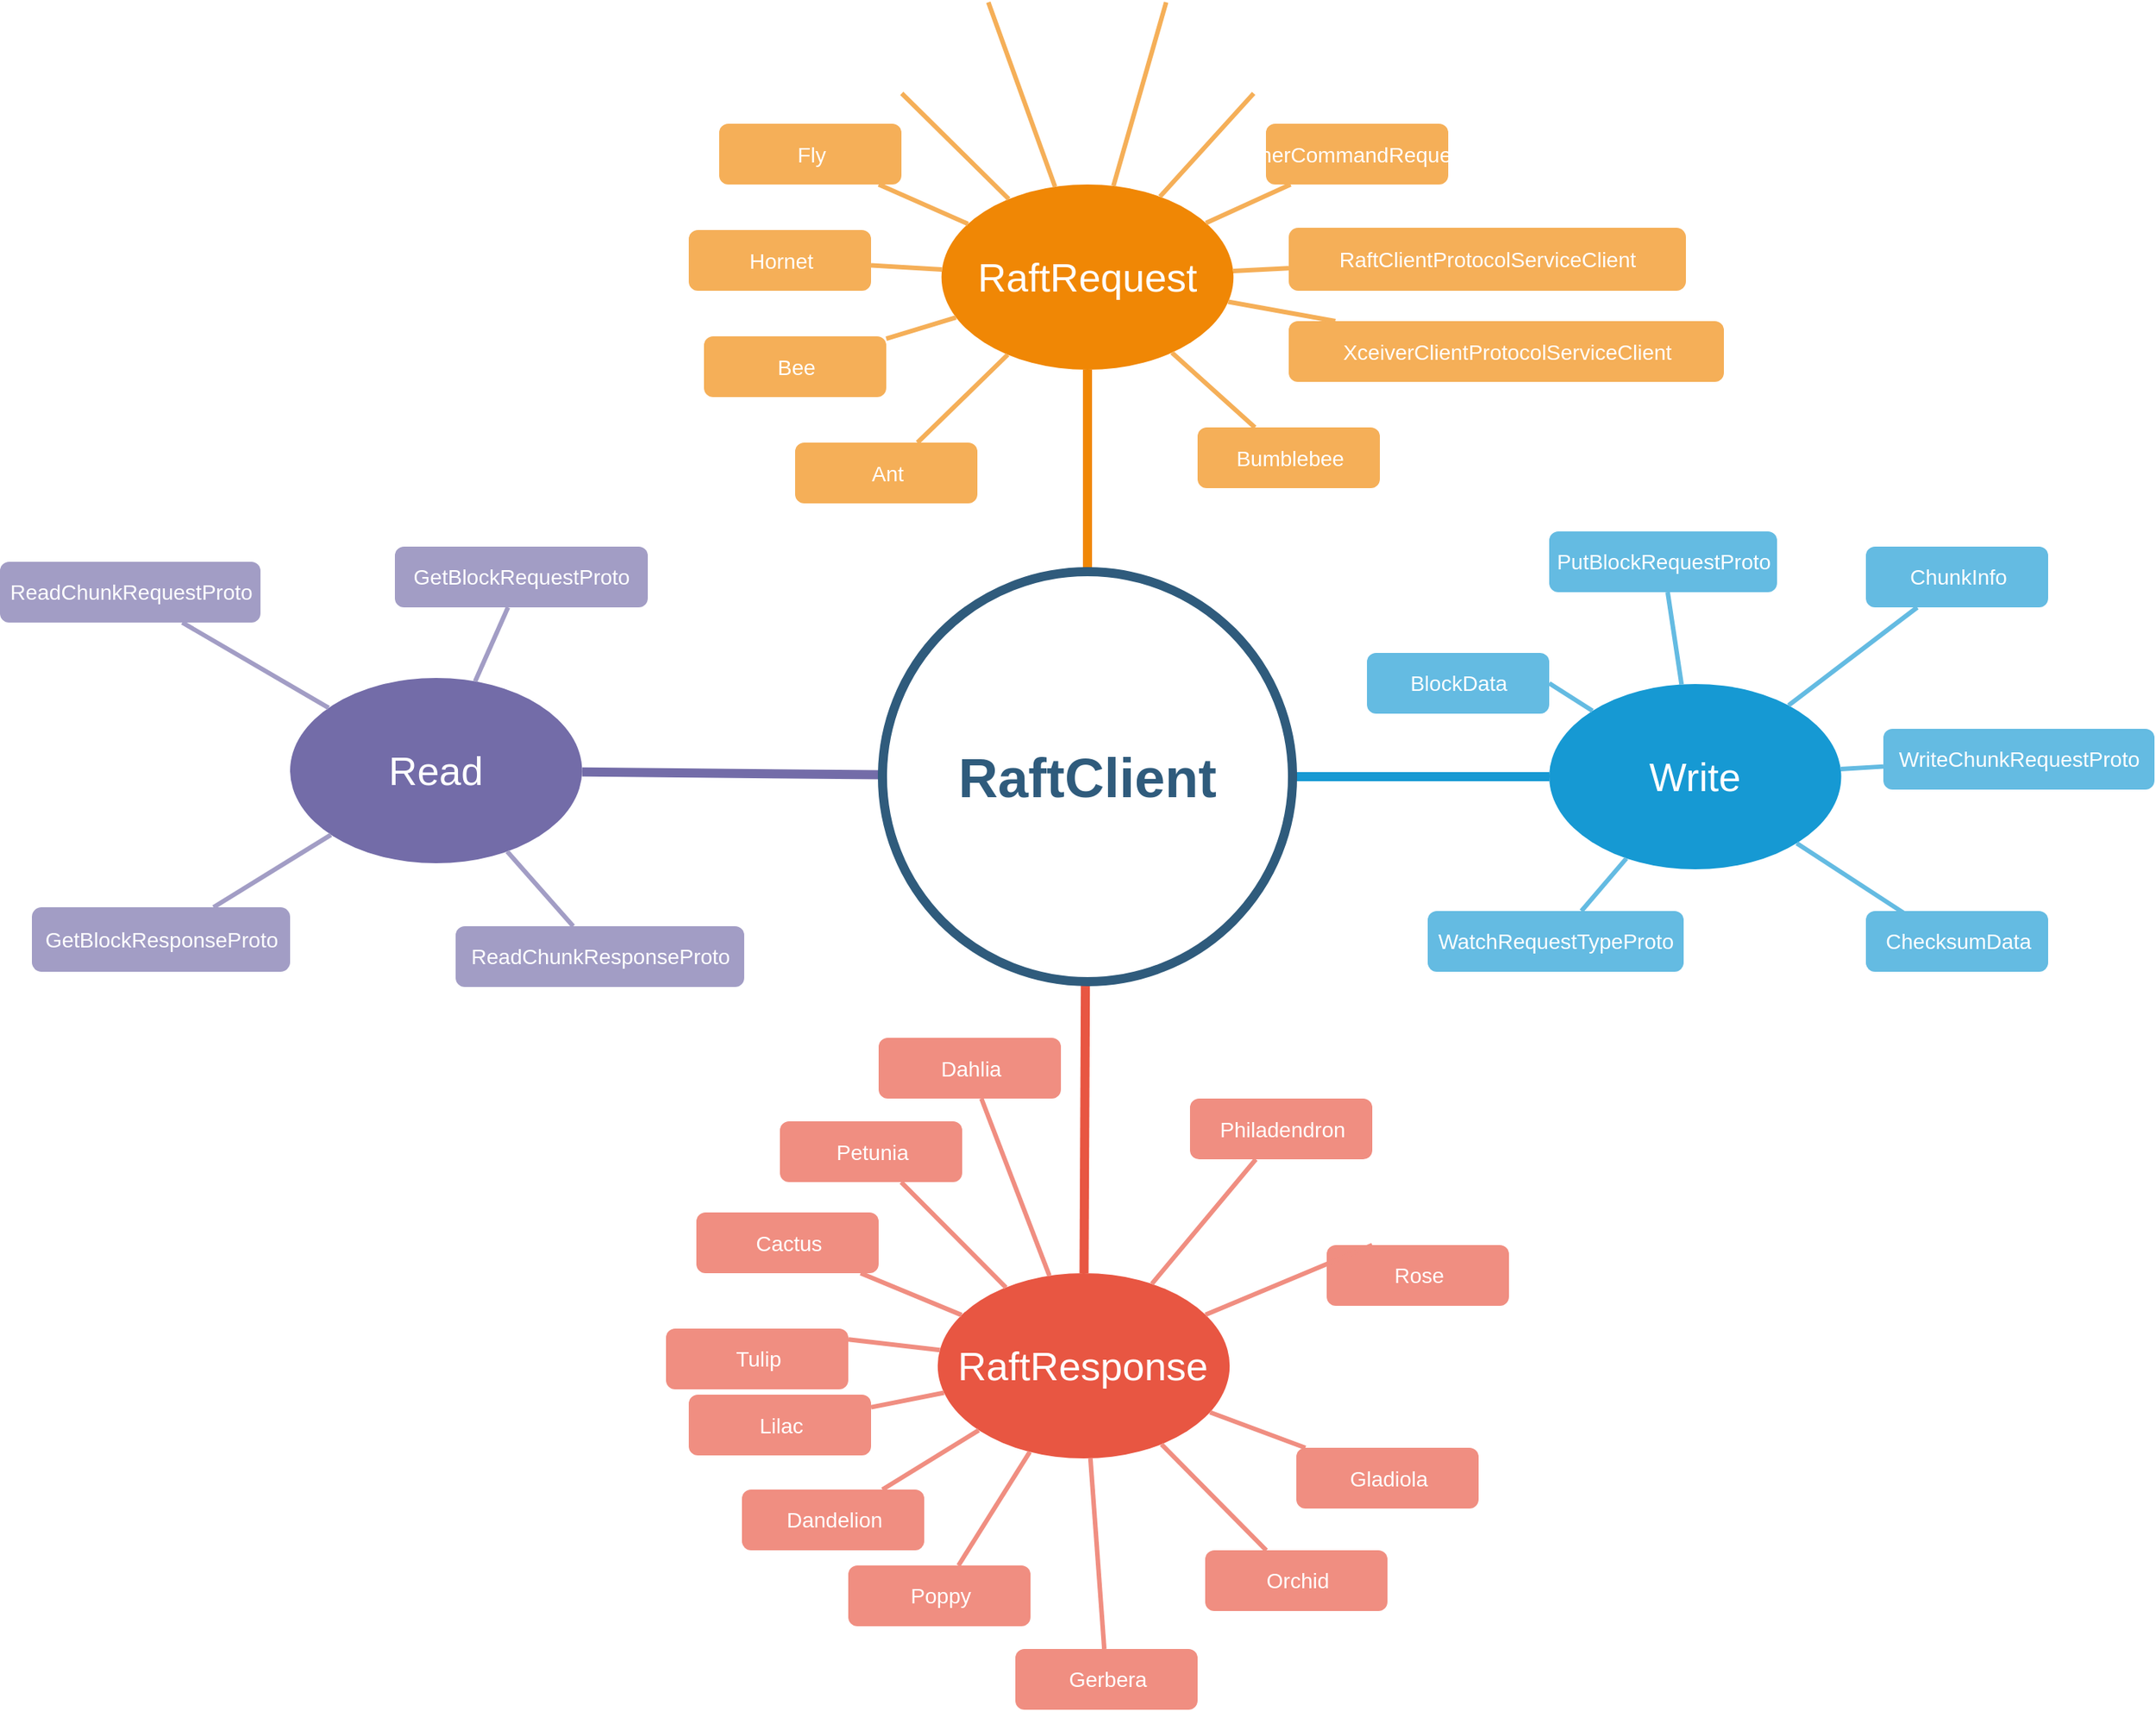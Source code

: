 <mxfile version="14.4.8" type="github">
  <diagram id="6a731a19-8d31-9384-78a2-239565b7b9f0" name="Page-1">
    <mxGraphModel dx="652" dy="355" grid="1" gridSize="10" guides="1" tooltips="1" connect="1" arrows="1" fold="1" page="1" pageScale="1" pageWidth="1169" pageHeight="827" background="#ffffff" math="0" shadow="0">
      <root>
        <mxCell id="0" />
        <mxCell id="1" parent="0" />
        <mxCell id="1351" value="&lt;font style=&quot;font-size: 26px&quot;&gt;RaftRequest&lt;/font&gt;" style="ellipse;whiteSpace=wrap;html=1;shadow=0;fontFamily=Helvetica;fontSize=14;fontColor=#FFFFFF;align=center;strokeWidth=3;fillColor=#F08705;strokeColor=none;gradientColor=none;" parent="1" vertex="1">
          <mxGeometry x="999.87" y="421.5" width="192.25" height="122.02" as="geometry" />
        </mxCell>
        <mxCell id="1353" value="&lt;font style=&quot;font-size: 26px&quot;&gt;Write&lt;/font&gt;" style="ellipse;whiteSpace=wrap;html=1;shadow=0;fontFamily=Helvetica;fontSize=14;fontColor=#FFFFFF;align=center;strokeWidth=3;fillColor=#1699D3;strokeColor=none;" parent="1" vertex="1">
          <mxGeometry x="1400" y="750.49" width="192.25" height="122.02" as="geometry" />
        </mxCell>
        <mxCell id="1356" value="&lt;font style=&quot;font-size: 26px&quot;&gt;RaftResponse&lt;/font&gt;" style="ellipse;whiteSpace=wrap;html=1;shadow=0;fontFamily=Helvetica;fontSize=14;fontColor=#FFFFFF;align=center;strokeWidth=3;fillColor=#E85642;strokeColor=none;" parent="1" vertex="1">
          <mxGeometry x="997.38" y="1138.51" width="192.25" height="122.02" as="geometry" />
        </mxCell>
        <mxCell id="1357" value="Ant" style="rounded=1;fillColor=#f5af58;strokeColor=none;strokeWidth=3;shadow=0;html=1;fontColor=#FFFFFF;fontSize=14;" parent="1" vertex="1">
          <mxGeometry x="903.5" y="591.5" width="120" height="40" as="geometry" />
        </mxCell>
        <mxCell id="1360" style="endArrow=none;strokeWidth=6;strokeColor=#f08705;html=1;fontSize=14;" parent="1" source="1515" target="1351" edge="1">
          <mxGeometry relative="1" as="geometry" />
        </mxCell>
        <mxCell id="1362" style="endArrow=none;strokeWidth=6;strokeColor=#1699D3;html=1;fontSize=14;" parent="1" source="1515" target="1353" edge="1">
          <mxGeometry relative="1" as="geometry" />
        </mxCell>
        <mxCell id="1363" style="endArrow=none;strokeWidth=6;strokeColor=#736CA8;html=1;fontSize=14;" parent="1" source="1515" target="1516" edge="1">
          <mxGeometry relative="1" as="geometry" />
        </mxCell>
        <mxCell id="1366" value="" style="edgeStyle=none;endArrow=none;strokeWidth=6;strokeColor=#E85642;html=1;fontSize=14;" parent="1" target="1356" edge="1">
          <mxGeometry x="181" y="205.01" width="100" height="100" as="geometry">
            <mxPoint x="1094.726" y="925.004" as="sourcePoint" />
            <mxPoint x="281" y="205.01" as="targetPoint" />
          </mxGeometry>
        </mxCell>
        <mxCell id="1388" value="Bee" style="rounded=1;fillColor=#f5af58;strokeColor=none;strokeWidth=3;shadow=0;html=1;fontColor=#FFFFFF;fontSize=14;" parent="1" vertex="1">
          <mxGeometry x="843.5" y="521.5" width="120" height="40" as="geometry" />
        </mxCell>
        <mxCell id="1389" value="Hornet" style="rounded=1;fillColor=#f5af58;strokeColor=none;strokeWidth=3;shadow=0;html=1;fontColor=#FFFFFF;fontSize=14;" parent="1" vertex="1">
          <mxGeometry x="833.5" y="451.5" width="120" height="40" as="geometry" />
        </mxCell>
        <mxCell id="1390" value="Fly" style="rounded=1;fillColor=#f5af58;strokeColor=none;strokeWidth=3;shadow=0;html=1;fontColor=#FFFFFF;fontSize=14;" parent="1" vertex="1">
          <mxGeometry x="853.5" y="381.5" width="120" height="40" as="geometry" />
        </mxCell>
        <mxCell id="1395" value="ContainerCommandRequestProto" style="rounded=1;fillColor=#f5af58;strokeColor=none;strokeWidth=3;shadow=0;html=1;fontColor=#FFFFFF;fontSize=14;" parent="1" vertex="1">
          <mxGeometry x="1213.5" y="381.5" width="120" height="40" as="geometry" />
        </mxCell>
        <mxCell id="1396" value="RaftClientProtocolServiceClient" style="rounded=1;fillColor=#f5af58;strokeColor=none;strokeWidth=3;shadow=0;html=1;fontColor=#FFFFFF;fontSize=14;" parent="1" vertex="1">
          <mxGeometry x="1228.5" y="450" width="261.5" height="41.5" as="geometry" />
        </mxCell>
        <mxCell id="1397" value="XceiverClientProtocolServiceClient" style="rounded=1;fillColor=#f5af58;strokeColor=none;strokeWidth=3;shadow=0;html=1;fontColor=#FFFFFF;fontSize=14;" parent="1" vertex="1">
          <mxGeometry x="1228.5" y="511.5" width="286.5" height="40" as="geometry" />
        </mxCell>
        <mxCell id="1398" value="Bumblebee" style="rounded=1;fillColor=#f5af58;strokeColor=none;strokeWidth=3;shadow=0;html=1;fontColor=#FFFFFF;fontSize=14;" parent="1" vertex="1">
          <mxGeometry x="1168.5" y="581.5" width="120" height="40" as="geometry" />
        </mxCell>
        <mxCell id="1399" value="" style="edgeStyle=none;endArrow=none;strokeWidth=3;strokeColor=#F5AF58;html=1;fontSize=14;" parent="1" source="1351" target="1357" edge="1">
          <mxGeometry x="-66.5" y="201.5" width="100" height="100" as="geometry">
            <mxPoint x="-66.5" y="301.5" as="sourcePoint" />
            <mxPoint x="33.5" y="201.5" as="targetPoint" />
          </mxGeometry>
        </mxCell>
        <mxCell id="1400" value="" style="edgeStyle=none;endArrow=none;strokeWidth=3;strokeColor=#F5AF58;html=1;fontSize=14;" parent="1" source="1351" target="1388" edge="1">
          <mxGeometry x="-66.5" y="201.5" width="100" height="100" as="geometry">
            <mxPoint x="-66.5" y="301.5" as="sourcePoint" />
            <mxPoint x="33.5" y="201.5" as="targetPoint" />
          </mxGeometry>
        </mxCell>
        <mxCell id="1401" value="" style="edgeStyle=none;endArrow=none;strokeWidth=3;strokeColor=#F5AF58;html=1;fontSize=14;" parent="1" source="1351" target="1389" edge="1">
          <mxGeometry x="-66.5" y="201.5" width="100" height="100" as="geometry">
            <mxPoint x="-66.5" y="301.5" as="sourcePoint" />
            <mxPoint x="33.5" y="201.5" as="targetPoint" />
          </mxGeometry>
        </mxCell>
        <mxCell id="1402" value="" style="edgeStyle=none;endArrow=none;strokeWidth=3;strokeColor=#F5AF58;html=1;fontSize=14;" parent="1" source="1351" target="1390" edge="1">
          <mxGeometry x="-66.5" y="201.5" width="100" height="100" as="geometry">
            <mxPoint x="-66.5" y="301.5" as="sourcePoint" />
            <mxPoint x="33.5" y="201.5" as="targetPoint" />
          </mxGeometry>
        </mxCell>
        <mxCell id="1403" value="" style="edgeStyle=none;endArrow=none;strokeWidth=3;strokeColor=#F5AF58;html=1;fontSize=14;" parent="1" source="1351" edge="1">
          <mxGeometry x="-66.5" y="201.5" width="100" height="100" as="geometry">
            <mxPoint x="-66.5" y="301.5" as="sourcePoint" />
            <mxPoint x="973.711" y="361.5" as="targetPoint" />
          </mxGeometry>
        </mxCell>
        <mxCell id="1404" value="" style="edgeStyle=none;endArrow=none;strokeWidth=3;strokeColor=#F5AF58;html=1;fontSize=14;" parent="1" source="1351" edge="1">
          <mxGeometry x="-66.5" y="201.5" width="100" height="100" as="geometry">
            <mxPoint x="-66.5" y="301.5" as="sourcePoint" />
            <mxPoint x="1030.713" y="301.5" as="targetPoint" />
          </mxGeometry>
        </mxCell>
        <mxCell id="1405" value="" style="edgeStyle=none;endArrow=none;strokeWidth=3;strokeColor=#F5AF58;html=1;fontSize=14;" parent="1" source="1351" edge="1">
          <mxGeometry x="-66.5" y="201.5" width="100" height="100" as="geometry">
            <mxPoint x="-66.5" y="301.5" as="sourcePoint" />
            <mxPoint x="1147.778" y="301.5" as="targetPoint" />
          </mxGeometry>
        </mxCell>
        <mxCell id="1406" value="" style="edgeStyle=none;endArrow=none;strokeWidth=3;strokeColor=#F5AF58;html=1;fontSize=14;" parent="1" source="1351" edge="1">
          <mxGeometry x="-66.5" y="201.5" width="100" height="100" as="geometry">
            <mxPoint x="-66.5" y="301.5" as="sourcePoint" />
            <mxPoint x="1205.415" y="361.5" as="targetPoint" />
          </mxGeometry>
        </mxCell>
        <mxCell id="1407" value="" style="edgeStyle=none;endArrow=none;strokeWidth=3;strokeColor=#F5AF58;html=1;fontSize=14;" parent="1" source="1351" target="1395" edge="1">
          <mxGeometry x="-66.5" y="201.5" width="100" height="100" as="geometry">
            <mxPoint x="-66.5" y="301.5" as="sourcePoint" />
            <mxPoint x="33.5" y="201.5" as="targetPoint" />
          </mxGeometry>
        </mxCell>
        <mxCell id="1408" value="" style="edgeStyle=none;endArrow=none;strokeWidth=3;strokeColor=#F5AF58;html=1;fontSize=14;" parent="1" source="1351" target="1396" edge="1">
          <mxGeometry x="-66.5" y="201.5" width="100" height="100" as="geometry">
            <mxPoint x="-66.5" y="301.5" as="sourcePoint" />
            <mxPoint x="33.5" y="201.5" as="targetPoint" />
          </mxGeometry>
        </mxCell>
        <mxCell id="1409" value="" style="edgeStyle=none;endArrow=none;strokeWidth=3;strokeColor=#F5AF58;html=1;fontSize=14;" parent="1" source="1351" target="1397" edge="1">
          <mxGeometry x="-66.5" y="201.5" width="100" height="100" as="geometry">
            <mxPoint x="-66.5" y="301.5" as="sourcePoint" />
            <mxPoint x="33.5" y="201.5" as="targetPoint" />
          </mxGeometry>
        </mxCell>
        <mxCell id="1410" value="" style="edgeStyle=none;endArrow=none;strokeWidth=3;strokeColor=#F5AF58;html=1;fontSize=14;" parent="1" source="1351" target="1398" edge="1">
          <mxGeometry x="-66.5" y="201.5" width="100" height="100" as="geometry">
            <mxPoint x="-66.5" y="301.5" as="sourcePoint" />
            <mxPoint x="33.5" y="201.5" as="targetPoint" />
          </mxGeometry>
        </mxCell>
        <mxCell id="1435" value="WatchRequestTypeProto" style="rounded=1;fillColor=#64BBE2;strokeColor=none;strokeWidth=3;shadow=0;html=1;fontColor=#FFFFFF;fontSize=14;" parent="1" vertex="1">
          <mxGeometry x="1320" y="900" width="168.5" height="40" as="geometry" />
        </mxCell>
        <mxCell id="1436" value="BlockData" style="rounded=1;fillColor=#64BBE2;strokeColor=none;strokeWidth=3;shadow=0;html=1;fontColor=#FFFFFF;fontSize=14;" parent="1" vertex="1">
          <mxGeometry x="1280" y="730" width="120" height="40" as="geometry" />
        </mxCell>
        <mxCell id="1437" value="PutBlockRequestProto" style="rounded=1;fillColor=#64BBE2;strokeColor=none;strokeWidth=3;shadow=0;html=1;fontColor=#FFFFFF;fontSize=14;" parent="1" vertex="1">
          <mxGeometry x="1400" y="650" width="150" height="40" as="geometry" />
        </mxCell>
        <mxCell id="1439" value="ChunkInfo" style="rounded=1;fillColor=#64BBE2;strokeColor=none;strokeWidth=3;shadow=0;html=1;fontColor=#FFFFFF;fontSize=14;" parent="1" vertex="1">
          <mxGeometry x="1608.5" y="660" width="120" height="40" as="geometry" />
        </mxCell>
        <mxCell id="1440" value="WriteChunkRequestProto" style="rounded=1;fillColor=#64BBE2;strokeColor=none;strokeWidth=3;shadow=0;html=1;fontColor=#FFFFFF;fontSize=14;" parent="1" vertex="1">
          <mxGeometry x="1620" y="780" width="178.5" height="40" as="geometry" />
        </mxCell>
        <mxCell id="1446" value="" style="edgeStyle=none;endArrow=none;strokeWidth=3;strokeColor=#64BBE2;html=1;fontSize=14;" parent="1" source="1353" target="1435" edge="1">
          <mxGeometry x="-516.5" y="150" width="100" height="100" as="geometry">
            <mxPoint x="-516.5" y="250" as="sourcePoint" />
            <mxPoint x="-416.5" y="150" as="targetPoint" />
          </mxGeometry>
        </mxCell>
        <mxCell id="1448" value="" style="edgeStyle=none;endArrow=none;strokeWidth=3;strokeColor=#64BBE2;html=1;fontSize=14;" parent="1" source="1353" target="1437" edge="1">
          <mxGeometry x="-516.5" y="150" width="100" height="100" as="geometry">
            <mxPoint x="-516.5" y="250" as="sourcePoint" />
            <mxPoint x="-416.5" y="150" as="targetPoint" />
          </mxGeometry>
        </mxCell>
        <mxCell id="1450" value="" style="edgeStyle=none;endArrow=none;strokeWidth=3;strokeColor=#64BBE2;html=1;fontSize=14;" parent="1" source="1353" target="1439" edge="1">
          <mxGeometry x="-516.5" y="150" width="100" height="100" as="geometry">
            <mxPoint x="-516.5" y="250" as="sourcePoint" />
            <mxPoint x="-416.5" y="150" as="targetPoint" />
          </mxGeometry>
        </mxCell>
        <mxCell id="1451" value="" style="edgeStyle=none;endArrow=none;strokeWidth=3;strokeColor=#64BBE2;html=1;fontSize=14;" parent="1" source="1353" target="1440" edge="1">
          <mxGeometry x="-516.5" y="150" width="100" height="100" as="geometry">
            <mxPoint x="-516.5" y="250" as="sourcePoint" />
            <mxPoint x="-416.5" y="150" as="targetPoint" />
          </mxGeometry>
        </mxCell>
        <mxCell id="1453" value="" style="edgeStyle=none;endArrow=none;strokeWidth=3;strokeColor=#64BBE2;html=1;fontSize=14;" parent="1" source="1353" edge="1">
          <mxGeometry x="-516.5" y="150" width="100" height="100" as="geometry">
            <mxPoint x="-516.5" y="250" as="sourcePoint" />
            <mxPoint x="1662.105" y="920.0" as="targetPoint" />
          </mxGeometry>
        </mxCell>
        <mxCell id="1455" value="" style="edgeStyle=none;endArrow=none;strokeWidth=3;strokeColor=#64BBE2;html=1;fontSize=14;entryX=1;entryY=0.5;entryDx=0;entryDy=0;" parent="1" source="1353" target="1436" edge="1">
          <mxGeometry x="-516.5" y="150" width="100" height="100" as="geometry">
            <mxPoint x="-516.5" y="250" as="sourcePoint" />
            <mxPoint x="1439.695" y="910.0" as="targetPoint" />
          </mxGeometry>
        </mxCell>
        <mxCell id="1490" value="Philadendron" style="rounded=1;fillColor=#f08e81;strokeColor=none;strokeWidth=3;shadow=0;html=1;fontColor=#FFFFFF;fontSize=14;" parent="1" vertex="1">
          <mxGeometry x="1163.5" y="1023.51" width="120" height="40" as="geometry" />
        </mxCell>
        <mxCell id="1491" value="Dahlia" style="rounded=1;fillColor=#f08e81;strokeColor=none;strokeWidth=3;shadow=0;html=1;fontColor=#FFFFFF;fontSize=14;" parent="1" vertex="1">
          <mxGeometry x="958.5" y="983.51" width="120" height="40" as="geometry" />
        </mxCell>
        <mxCell id="1492" value="Petunia" style="rounded=1;fillColor=#f08e81;strokeColor=none;strokeWidth=3;shadow=0;html=1;fontColor=#FFFFFF;fontSize=14;" parent="1" vertex="1">
          <mxGeometry x="893.5" y="1038.51" width="120" height="40" as="geometry" />
        </mxCell>
        <mxCell id="1493" value="Cactus" style="rounded=1;fillColor=#f08e81;strokeColor=none;strokeWidth=3;shadow=0;html=1;fontColor=#FFFFFF;fontSize=14;" parent="1" vertex="1">
          <mxGeometry x="838.5" y="1098.51" width="120" height="40" as="geometry" />
        </mxCell>
        <mxCell id="1494" value="Tulip" style="rounded=1;fillColor=#f08e81;strokeColor=none;strokeWidth=3;shadow=0;html=1;fontColor=#FFFFFF;fontSize=14;" parent="1" vertex="1">
          <mxGeometry x="818.5" y="1175" width="120" height="40" as="geometry" />
        </mxCell>
        <mxCell id="1495" value="Lilac" style="rounded=1;fillColor=#f08e81;strokeColor=none;strokeWidth=3;shadow=0;html=1;fontColor=#FFFFFF;fontSize=14;" parent="1" vertex="1">
          <mxGeometry x="833.5" y="1218.51" width="120" height="40" as="geometry" />
        </mxCell>
        <mxCell id="1496" value="Dandelion" style="rounded=1;fillColor=#f08e81;strokeColor=none;strokeWidth=3;shadow=0;html=1;fontColor=#FFFFFF;fontSize=14;" parent="1" vertex="1">
          <mxGeometry x="868.5" y="1281.01" width="120" height="40" as="geometry" />
        </mxCell>
        <mxCell id="1497" value="Poppy" style="rounded=1;fillColor=#f08e81;strokeColor=none;strokeWidth=3;shadow=0;html=1;fontColor=#FFFFFF;fontSize=14;" parent="1" vertex="1">
          <mxGeometry x="938.5" y="1331.01" width="120" height="40" as="geometry" />
        </mxCell>
        <mxCell id="1498" value="Gerbera" style="rounded=1;fillColor=#f08e81;strokeColor=none;strokeWidth=3;shadow=0;html=1;fontColor=#FFFFFF;fontSize=14;" parent="1" vertex="1">
          <mxGeometry x="1048.5" y="1386.01" width="120" height="40" as="geometry" />
        </mxCell>
        <mxCell id="1499" value="Orchid" style="rounded=1;fillColor=#f08e81;strokeColor=none;strokeWidth=3;shadow=0;html=1;fontColor=#FFFFFF;fontSize=14;" parent="1" vertex="1">
          <mxGeometry x="1173.5" y="1321.01" width="120" height="40" as="geometry" />
        </mxCell>
        <mxCell id="1500" value="Gladiola" style="rounded=1;fillColor=#f08e81;strokeColor=none;strokeWidth=3;shadow=0;html=1;fontColor=#FFFFFF;fontSize=14;" parent="1" vertex="1">
          <mxGeometry x="1233.5" y="1253.51" width="120" height="40" as="geometry" />
        </mxCell>
        <mxCell id="1501" value="Rose" style="rounded=1;fillColor=#f08e81;strokeColor=none;strokeWidth=3;shadow=0;html=1;fontColor=#FFFFFF;fontSize=14;" parent="1" vertex="1">
          <mxGeometry x="1253.5" y="1120" width="120" height="40" as="geometry" />
        </mxCell>
        <mxCell id="1502" value="" style="edgeStyle=none;endArrow=none;strokeWidth=3;strokeColor=#F08E81;html=1;entryX=0.25;entryY=0;entryDx=0;entryDy=0;fontSize=14;" parent="1" source="1356" target="1501" edge="1">
          <mxGeometry x="658.5" y="23.51" width="100" height="100" as="geometry">
            <mxPoint x="658.5" y="123.51" as="sourcePoint" />
            <mxPoint x="758.5" y="23.51" as="targetPoint" />
          </mxGeometry>
        </mxCell>
        <mxCell id="1503" value="" style="edgeStyle=none;endArrow=none;strokeWidth=3;strokeColor=#F08E81;html=1;fontSize=14;" parent="1" source="1356" target="1490" edge="1">
          <mxGeometry x="658.5" y="23.51" width="100" height="100" as="geometry">
            <mxPoint x="658.5" y="123.51" as="sourcePoint" />
            <mxPoint x="758.5" y="23.51" as="targetPoint" />
          </mxGeometry>
        </mxCell>
        <mxCell id="1504" value="" style="edgeStyle=none;endArrow=none;strokeWidth=3;strokeColor=#F08E81;html=1;fontSize=14;" parent="1" source="1356" target="1491" edge="1">
          <mxGeometry x="658.5" y="23.51" width="100" height="100" as="geometry">
            <mxPoint x="658.5" y="123.51" as="sourcePoint" />
            <mxPoint x="758.5" y="23.51" as="targetPoint" />
          </mxGeometry>
        </mxCell>
        <mxCell id="1505" value="" style="edgeStyle=none;endArrow=none;strokeWidth=3;strokeColor=#F08E81;html=1;fontSize=14;" parent="1" source="1356" target="1492" edge="1">
          <mxGeometry x="658.5" y="23.51" width="100" height="100" as="geometry">
            <mxPoint x="658.5" y="123.51" as="sourcePoint" />
            <mxPoint x="758.5" y="23.51" as="targetPoint" />
          </mxGeometry>
        </mxCell>
        <mxCell id="1506" value="" style="edgeStyle=none;endArrow=none;strokeWidth=3;strokeColor=#F08E81;html=1;fontSize=14;" parent="1" source="1356" target="1493" edge="1">
          <mxGeometry x="658.5" y="23.51" width="100" height="100" as="geometry">
            <mxPoint x="658.5" y="123.51" as="sourcePoint" />
            <mxPoint x="758.5" y="23.51" as="targetPoint" />
          </mxGeometry>
        </mxCell>
        <mxCell id="1507" value="" style="edgeStyle=none;endArrow=none;strokeWidth=3;strokeColor=#F08E81;html=1;fontSize=14;" parent="1" source="1356" edge="1">
          <mxGeometry x="658.5" y="23.51" width="100" height="100" as="geometry">
            <mxPoint x="658.5" y="123.51" as="sourcePoint" />
            <mxPoint x="938.5" y="1182.081" as="targetPoint" />
          </mxGeometry>
        </mxCell>
        <mxCell id="1508" value="" style="edgeStyle=none;endArrow=none;strokeWidth=3;strokeColor=#F08E81;html=1;fontSize=14;" parent="1" source="1356" target="1495" edge="1">
          <mxGeometry x="658.5" y="23.51" width="100" height="100" as="geometry">
            <mxPoint x="658.5" y="123.51" as="sourcePoint" />
            <mxPoint x="758.5" y="23.51" as="targetPoint" />
          </mxGeometry>
        </mxCell>
        <mxCell id="1509" value="" style="edgeStyle=none;endArrow=none;strokeWidth=3;strokeColor=#F08E81;html=1;fontSize=14;" parent="1" source="1356" target="1496" edge="1">
          <mxGeometry x="658.5" y="23.51" width="100" height="100" as="geometry">
            <mxPoint x="658.5" y="123.51" as="sourcePoint" />
            <mxPoint x="758.5" y="23.51" as="targetPoint" />
          </mxGeometry>
        </mxCell>
        <mxCell id="1510" value="" style="edgeStyle=none;endArrow=none;strokeWidth=3;strokeColor=#F08E81;html=1;fontSize=14;" parent="1" source="1356" target="1497" edge="1">
          <mxGeometry x="658.5" y="23.51" width="100" height="100" as="geometry">
            <mxPoint x="658.5" y="123.51" as="sourcePoint" />
            <mxPoint x="758.5" y="23.51" as="targetPoint" />
          </mxGeometry>
        </mxCell>
        <mxCell id="1511" value="" style="edgeStyle=none;endArrow=none;strokeWidth=3;strokeColor=#F08E81;html=1;fontSize=14;" parent="1" source="1356" target="1498" edge="1">
          <mxGeometry x="658.5" y="23.51" width="100" height="100" as="geometry">
            <mxPoint x="658.5" y="123.51" as="sourcePoint" />
            <mxPoint x="758.5" y="23.51" as="targetPoint" />
          </mxGeometry>
        </mxCell>
        <mxCell id="1512" value="" style="edgeStyle=none;endArrow=none;strokeWidth=3;strokeColor=#F08E81;html=1;fontSize=14;" parent="1" source="1356" target="1499" edge="1">
          <mxGeometry x="658.5" y="23.51" width="100" height="100" as="geometry">
            <mxPoint x="658.5" y="123.51" as="sourcePoint" />
            <mxPoint x="758.5" y="23.51" as="targetPoint" />
          </mxGeometry>
        </mxCell>
        <mxCell id="1513" value="" style="edgeStyle=none;endArrow=none;strokeWidth=3;strokeColor=#F08E81;html=1;fontSize=14;" parent="1" source="1356" target="1500" edge="1">
          <mxGeometry x="658.5" y="23.51" width="100" height="100" as="geometry">
            <mxPoint x="658.5" y="123.51" as="sourcePoint" />
            <mxPoint x="758.5" y="23.51" as="targetPoint" />
          </mxGeometry>
        </mxCell>
        <mxCell id="1515" value="&lt;font style=&quot;font-size: 36px&quot;&gt;RaftClient&lt;/font&gt;" style="ellipse;whiteSpace=wrap;html=1;shadow=0;fontFamily=Helvetica;fontSize=14;fontColor=#2F5B7C;align=center;strokeColor=#2F5B7C;strokeWidth=6;fillColor=#FFFFFF;fontStyle=1;gradientColor=none;" parent="1" vertex="1">
          <mxGeometry x="961" y="676.5" width="270" height="270" as="geometry" />
        </mxCell>
        <mxCell id="1516" value="&lt;font style=&quot;font-size: 26px&quot;&gt;Read&lt;/font&gt;" style="ellipse;whiteSpace=wrap;html=1;shadow=0;fontFamily=Helvetica;fontSize=14;fontColor=#FFFFFF;align=center;strokeWidth=3;fillColor=#736ca8;strokeColor=none;" parent="1" vertex="1">
          <mxGeometry x="571" y="746.49" width="192.25" height="122.02" as="geometry" />
        </mxCell>
        <mxCell id="1517" value="GetBlockRequestProto" style="rounded=1;fillColor=#a29dc5;strokeColor=none;strokeWidth=3;shadow=0;html=1;fontColor=#FFFFFF;fontSize=14;" parent="1" vertex="1">
          <mxGeometry x="640" y="660" width="166.5" height="40" as="geometry" />
        </mxCell>
        <mxCell id="1522" value="ReadChunkRequestProto" style="rounded=1;fillColor=#a29dc5;strokeColor=none;strokeWidth=3;shadow=0;html=1;fontColor=#FFFFFF;fontSize=14;" parent="1" vertex="1">
          <mxGeometry x="380" y="670" width="171.5" height="40" as="geometry" />
        </mxCell>
        <mxCell id="1527" value="ReadChunkResponseProto" style="rounded=1;fillColor=#a29dc5;strokeColor=none;strokeWidth=3;shadow=0;html=1;fontColor=#FFFFFF;fontSize=14;" parent="1" vertex="1">
          <mxGeometry x="680" y="910" width="190" height="40" as="geometry" />
        </mxCell>
        <mxCell id="1528" value="" style="edgeStyle=none;endArrow=none;strokeWidth=3;strokeColor=#A29DC5;html=1;fontSize=14;" parent="1" source="1516" target="1517" edge="1">
          <mxGeometry x="-1236.5" y="-275" width="100" height="100" as="geometry">
            <mxPoint x="-1236.5" y="-175" as="sourcePoint" />
            <mxPoint x="-1136.5" y="-275" as="targetPoint" />
          </mxGeometry>
        </mxCell>
        <mxCell id="1529" value="GetBlockResponseProto" style="rounded=1;fillColor=#a29dc5;strokeColor=none;strokeWidth=3;shadow=0;html=1;fontColor=#FFFFFF;fontSize=14;" parent="1" vertex="1">
          <mxGeometry x="401" y="897.49" width="170" height="42.51" as="geometry" />
        </mxCell>
        <mxCell id="1534" value="" style="edgeStyle=none;endArrow=none;strokeWidth=3;strokeColor=#A29DC5;html=1;fontSize=14;" parent="1" source="1516" target="1522" edge="1">
          <mxGeometry x="-1236.5" y="-275" width="100" height="100" as="geometry">
            <mxPoint x="-1236.5" y="-175" as="sourcePoint" />
            <mxPoint x="-1136.5" y="-275" as="targetPoint" />
          </mxGeometry>
        </mxCell>
        <mxCell id="1539" value="" style="edgeStyle=none;endArrow=none;strokeWidth=3;strokeColor=#A29DC5;html=1;fontSize=14;" parent="1" source="1516" target="1527" edge="1">
          <mxGeometry x="-1236.5" y="-275" width="100" height="100" as="geometry">
            <mxPoint x="-1236.5" y="-175" as="sourcePoint" />
            <mxPoint x="-1136.5" y="-275" as="targetPoint" />
          </mxGeometry>
        </mxCell>
        <mxCell id="1540" value="" style="edgeStyle=none;endArrow=none;strokeWidth=3;strokeColor=#A29DC5;html=1;fontSize=14;" parent="1" source="1516" target="1529" edge="1">
          <mxGeometry x="-1236.5" y="-275" width="100" height="100" as="geometry">
            <mxPoint x="-1236.5" y="-175" as="sourcePoint" />
            <mxPoint x="-1136.5" y="-275" as="targetPoint" />
          </mxGeometry>
        </mxCell>
        <mxCell id="1542" style="edgeStyle=none;rounded=0;html=1;exitX=0.5;exitY=1;endArrow=none;endFill=0;jettySize=auto;orthogonalLoop=1;strokeColor=#736CA8;strokeWidth=2;fillColor=#64bbe2;fontSize=14;fontColor=#23445D;" parent="1" source="1529" target="1529" edge="1">
          <mxGeometry relative="1" as="geometry" />
        </mxCell>
        <mxCell id="U10Gyy9e64tMJWb6tkTp-1542" value="ChecksumData" style="rounded=1;fillColor=#64BBE2;strokeColor=none;strokeWidth=3;shadow=0;html=1;fontColor=#FFFFFF;fontSize=14;" vertex="1" parent="1">
          <mxGeometry x="1608.5" y="900" width="120" height="40" as="geometry" />
        </mxCell>
      </root>
    </mxGraphModel>
  </diagram>
</mxfile>
